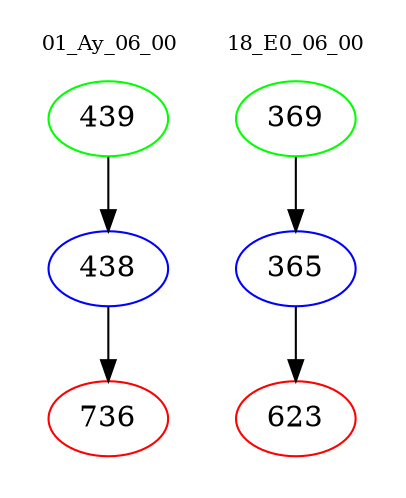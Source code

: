 digraph{
subgraph cluster_0 {
color = white
label = "01_Ay_06_00";
fontsize=10;
T0_439 [label="439", color="green"]
T0_439 -> T0_438 [color="black"]
T0_438 [label="438", color="blue"]
T0_438 -> T0_736 [color="black"]
T0_736 [label="736", color="red"]
}
subgraph cluster_1 {
color = white
label = "18_E0_06_00";
fontsize=10;
T1_369 [label="369", color="green"]
T1_369 -> T1_365 [color="black"]
T1_365 [label="365", color="blue"]
T1_365 -> T1_623 [color="black"]
T1_623 [label="623", color="red"]
}
}

